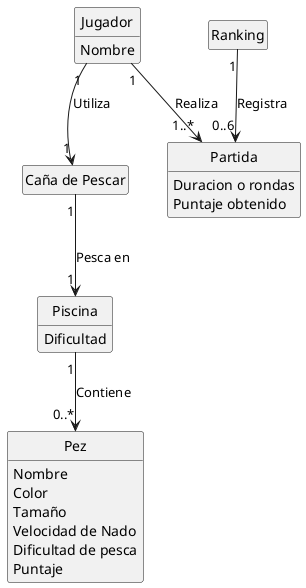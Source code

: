 @startuml Modelo de dominio "Pesca no tan milagrosa"

' Nombres Entidades
Class Pez
Class Piscina
Class "Caña de Pescar" as Cania
Class Ranking
Class Jugador
Class Partida

' Definición de entidades
Class Partida{
    Duracion o rondas
    Puntaje obtenido
}

Class Pez{
    Nombre
    Color
    Tamaño
    Velocidad de Nado
    Dificultad de pesca
    Puntaje
}

Class Piscina{
    Dificultad
}
Class Jugador{
    Nombre
}



' Relaciones de entidades

Partida "1..*" <-up- "1" Jugador: Realiza
Piscina "1" --> "0..*" Pez: Contiene
Ranking "1" --> "0..6" Partida: Registra
Jugador "1" --> "1" Cania: Utiliza
Cania "1" --> "1" Piscina: Pesca en



' Hiddes
hide class circle
hide empty members

@enduml